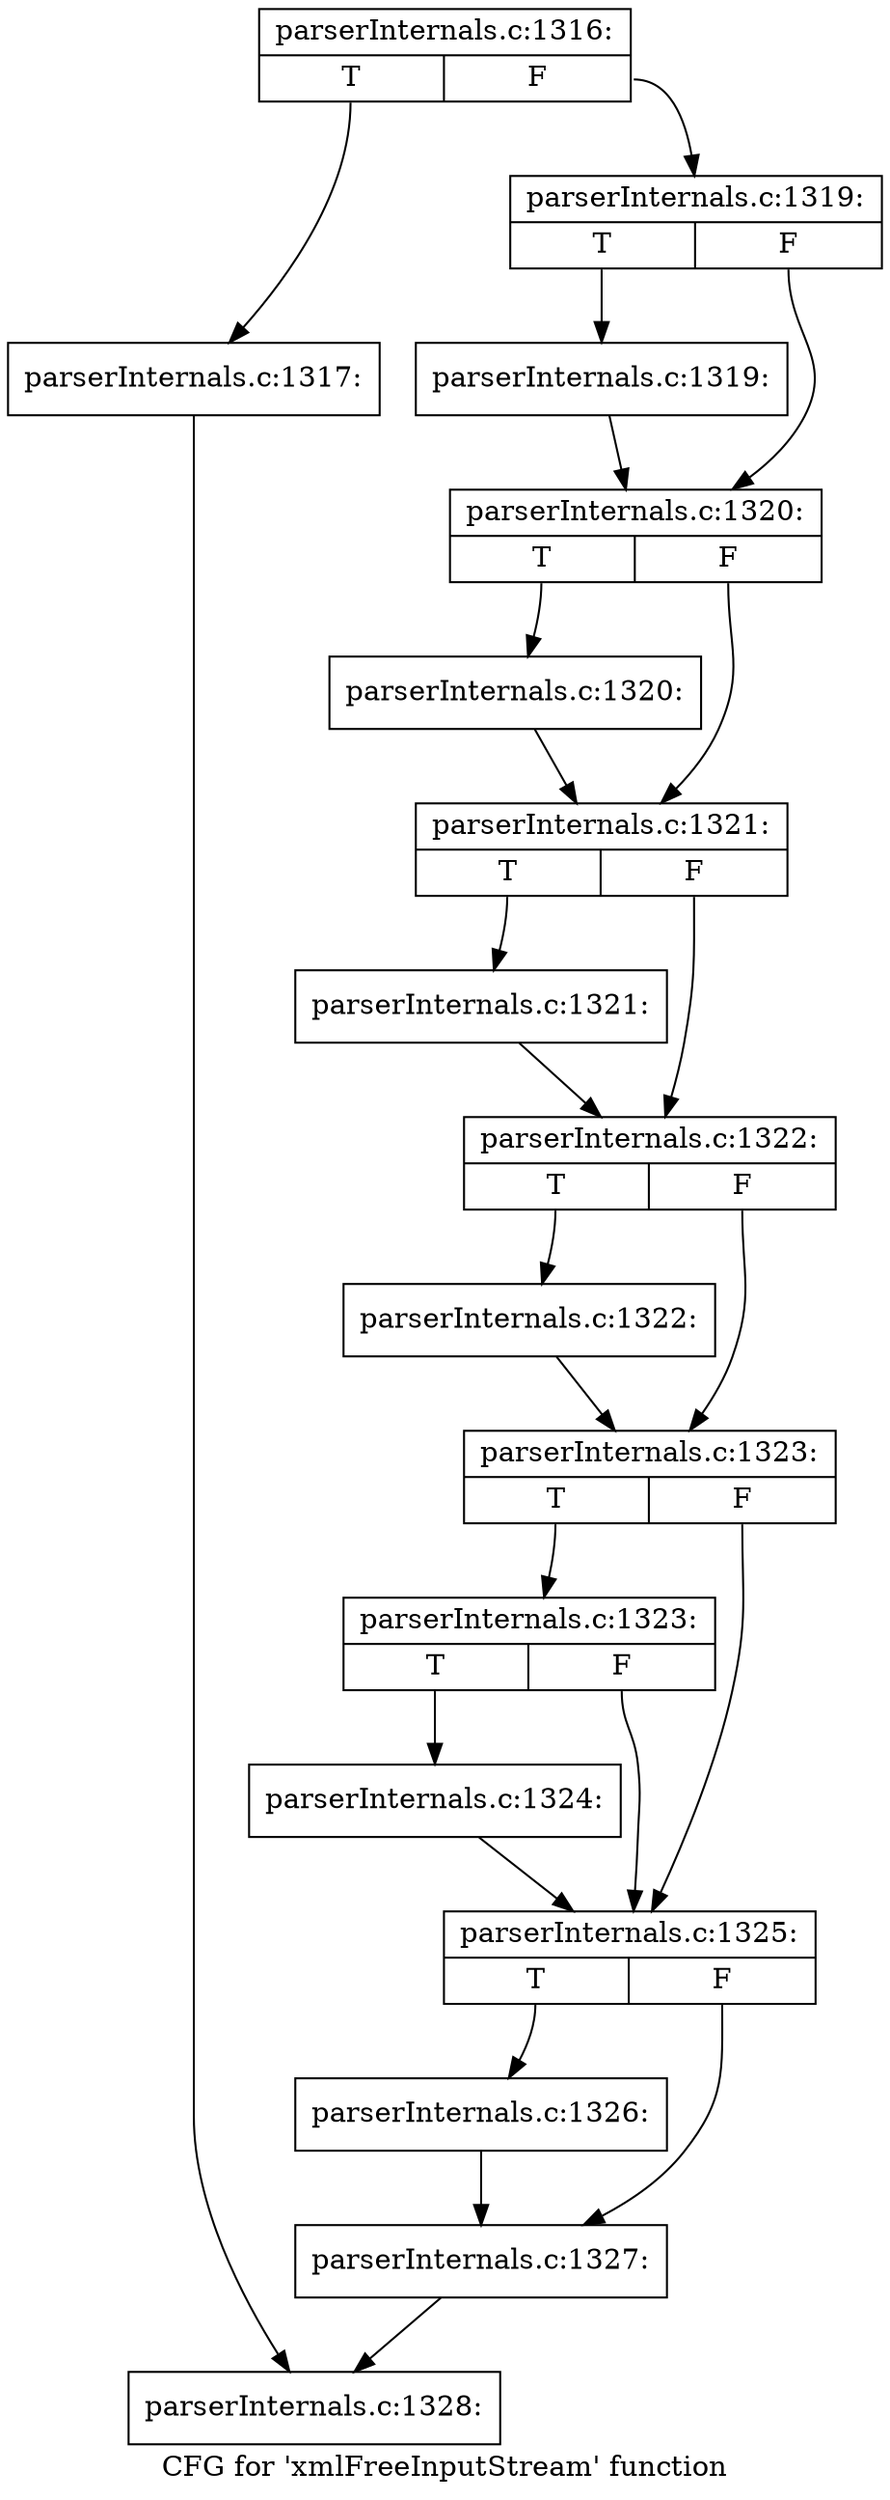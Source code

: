 digraph "CFG for 'xmlFreeInputStream' function" {
	label="CFG for 'xmlFreeInputStream' function";

	Node0x3c240a0 [shape=record,label="{parserInternals.c:1316:|{<s0>T|<s1>F}}"];
	Node0x3c240a0:s0 -> Node0x3c1e8a0;
	Node0x3c240a0:s1 -> Node0x3c243b0;
	Node0x3c1e8a0 [shape=record,label="{parserInternals.c:1317:}"];
	Node0x3c1e8a0 -> Node0x3c1e760;
	Node0x3c243b0 [shape=record,label="{parserInternals.c:1319:|{<s0>T|<s1>F}}"];
	Node0x3c243b0:s0 -> Node0x3c249d0;
	Node0x3c243b0:s1 -> Node0x3c24a20;
	Node0x3c249d0 [shape=record,label="{parserInternals.c:1319:}"];
	Node0x3c249d0 -> Node0x3c24a20;
	Node0x3c24a20 [shape=record,label="{parserInternals.c:1320:|{<s0>T|<s1>F}}"];
	Node0x3c24a20:s0 -> Node0x3c25260;
	Node0x3c24a20:s1 -> Node0x3c252b0;
	Node0x3c25260 [shape=record,label="{parserInternals.c:1320:}"];
	Node0x3c25260 -> Node0x3c252b0;
	Node0x3c252b0 [shape=record,label="{parserInternals.c:1321:|{<s0>T|<s1>F}}"];
	Node0x3c252b0:s0 -> Node0x3c25a70;
	Node0x3c252b0:s1 -> Node0x3c25ac0;
	Node0x3c25a70 [shape=record,label="{parserInternals.c:1321:}"];
	Node0x3c25a70 -> Node0x3c25ac0;
	Node0x3c25ac0 [shape=record,label="{parserInternals.c:1322:|{<s0>T|<s1>F}}"];
	Node0x3c25ac0:s0 -> Node0x3c26280;
	Node0x3c25ac0:s1 -> Node0x3c262d0;
	Node0x3c26280 [shape=record,label="{parserInternals.c:1322:}"];
	Node0x3c26280 -> Node0x3c262d0;
	Node0x3c262d0 [shape=record,label="{parserInternals.c:1323:|{<s0>T|<s1>F}}"];
	Node0x3c262d0:s0 -> Node0x3c26b30;
	Node0x3c262d0:s1 -> Node0x3c26ae0;
	Node0x3c26b30 [shape=record,label="{parserInternals.c:1323:|{<s0>T|<s1>F}}"];
	Node0x3c26b30:s0 -> Node0x3c26a90;
	Node0x3c26b30:s1 -> Node0x3c26ae0;
	Node0x3c26a90 [shape=record,label="{parserInternals.c:1324:}"];
	Node0x3c26a90 -> Node0x3c26ae0;
	Node0x3c26ae0 [shape=record,label="{parserInternals.c:1325:|{<s0>T|<s1>F}}"];
	Node0x3c26ae0:s0 -> Node0x3c277e0;
	Node0x3c26ae0:s1 -> Node0x3c27830;
	Node0x3c277e0 [shape=record,label="{parserInternals.c:1326:}"];
	Node0x3c277e0 -> Node0x3c27830;
	Node0x3c27830 [shape=record,label="{parserInternals.c:1327:}"];
	Node0x3c27830 -> Node0x3c1e760;
	Node0x3c1e760 [shape=record,label="{parserInternals.c:1328:}"];
}
